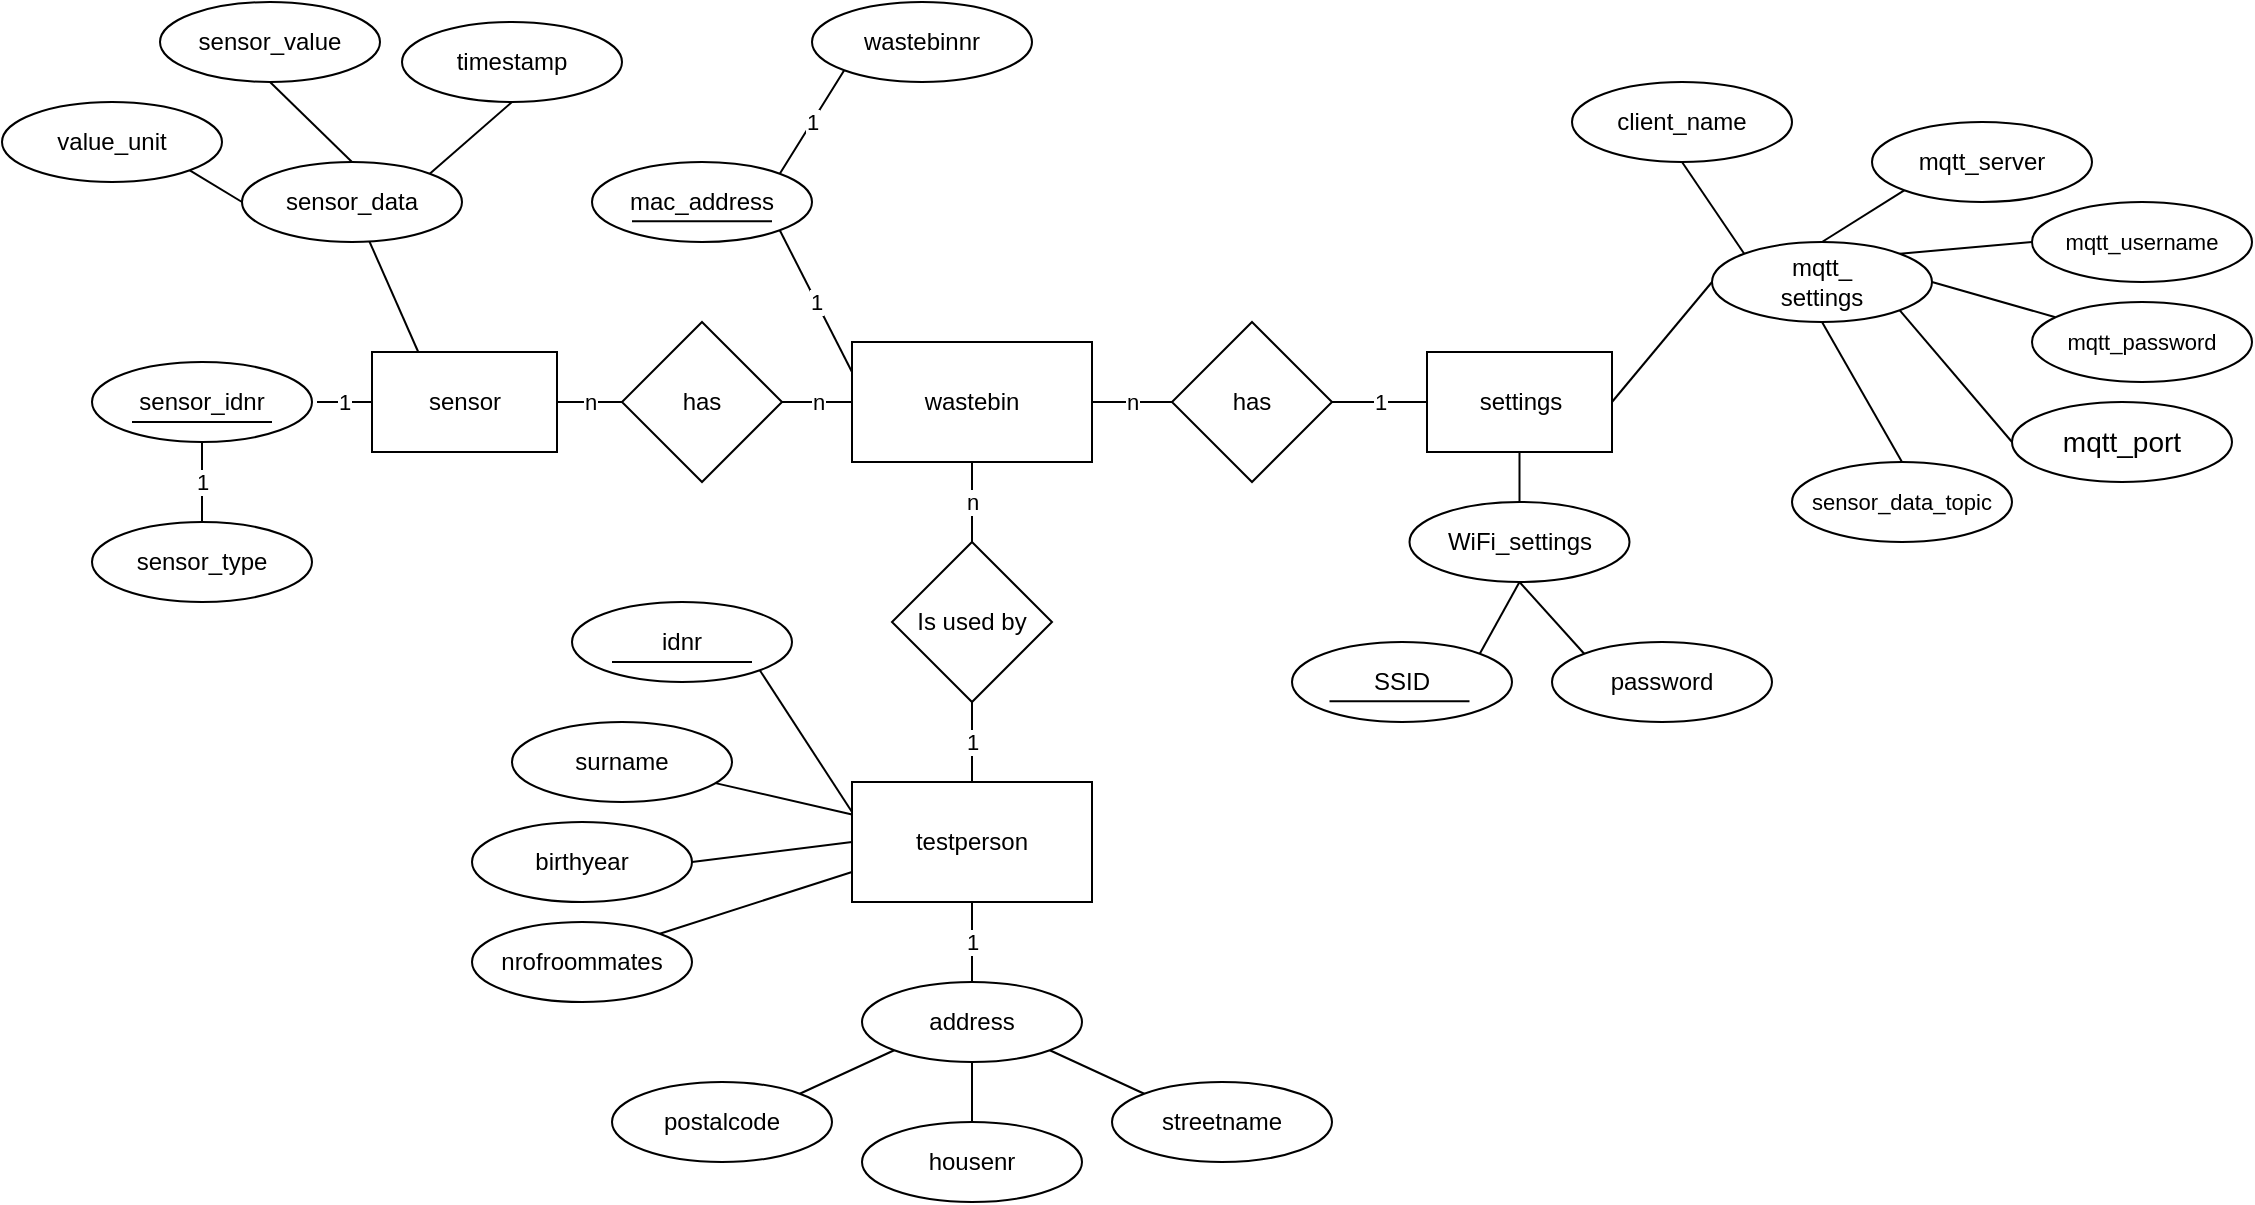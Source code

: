 <mxfile>
    <diagram id="QrXmkhVoq9gLwezN5p5O" name="Page-1">
        <mxGraphModel dx="986" dy="1602" grid="1" gridSize="10" guides="1" tooltips="1" connect="1" arrows="1" fold="1" page="1" pageScale="1" pageWidth="827" pageHeight="1169" math="0" shadow="0">
            <root>
                <mxCell id="0"/>
                <mxCell id="1" parent="0"/>
                <mxCell id="17" value="n" style="edgeStyle=none;html=1;exitX=0.5;exitY=1;exitDx=0;exitDy=0;entryX=0.5;entryY=0;entryDx=0;entryDy=0;endArrow=none;endFill=0;" parent="1" source="2" target="16" edge="1">
                    <mxGeometry relative="1" as="geometry"/>
                </mxCell>
                <mxCell id="116" value="n" style="edgeStyle=none;html=1;exitX=0;exitY=0.5;exitDx=0;exitDy=0;entryX=1;entryY=0.5;entryDx=0;entryDy=0;endArrow=none;endFill=0;startArrow=none;" parent="1" source="139" target="115" edge="1">
                    <mxGeometry relative="1" as="geometry">
                        <Array as="points"/>
                    </mxGeometry>
                </mxCell>
                <mxCell id="2" value="wastebin" style="rounded=0;whiteSpace=wrap;html=1;" parent="1" vertex="1">
                    <mxGeometry x="760" y="-20" width="120" height="60" as="geometry"/>
                </mxCell>
                <mxCell id="82" value="1" style="edgeStyle=none;html=1;exitX=1;exitY=1;exitDx=0;exitDy=0;entryX=0;entryY=0.25;entryDx=0;entryDy=0;endArrow=none;endFill=0;" parent="1" source="11" target="2" edge="1">
                    <mxGeometry relative="1" as="geometry"/>
                </mxCell>
                <mxCell id="141" value="1" style="edgeStyle=none;html=1;exitX=1;exitY=0;exitDx=0;exitDy=0;entryX=0;entryY=1;entryDx=0;entryDy=0;endArrow=none;endFill=0;" edge="1" parent="1" source="11" target="142">
                    <mxGeometry relative="1" as="geometry">
                        <mxPoint x="770" y="-150" as="targetPoint"/>
                        <Array as="points">
                            <mxPoint x="740" y="-130"/>
                        </Array>
                    </mxGeometry>
                </mxCell>
                <mxCell id="11" value="mac_address" style="ellipse;whiteSpace=wrap;html=1;" parent="1" vertex="1">
                    <mxGeometry x="630" y="-110" width="110" height="40" as="geometry"/>
                </mxCell>
                <mxCell id="110" style="edgeStyle=none;html=1;exitX=0.5;exitY=1;exitDx=0;exitDy=0;entryX=0;entryY=0;entryDx=0;entryDy=0;endArrow=none;endFill=0;" parent="1" source="14" target="49" edge="1">
                    <mxGeometry relative="1" as="geometry"/>
                </mxCell>
                <mxCell id="14" value="client_name" style="ellipse;whiteSpace=wrap;html=1;" parent="1" vertex="1">
                    <mxGeometry x="1120" y="-150" width="110" height="40" as="geometry"/>
                </mxCell>
                <mxCell id="19" value="1" style="edgeStyle=none;html=1;exitX=0.5;exitY=1;exitDx=0;exitDy=0;entryX=0.5;entryY=0;entryDx=0;entryDy=0;endArrow=none;endFill=0;" parent="1" source="16" target="18" edge="1">
                    <mxGeometry relative="1" as="geometry"/>
                </mxCell>
                <mxCell id="16" value="Is used by" style="rhombus;whiteSpace=wrap;html=1;" parent="1" vertex="1">
                    <mxGeometry x="780" y="80" width="80" height="80" as="geometry"/>
                </mxCell>
                <mxCell id="27" style="edgeStyle=none;html=1;exitX=0;exitY=0.25;exitDx=0;exitDy=0;entryX=1;entryY=1;entryDx=0;entryDy=0;endArrow=none;endFill=0;" parent="1" source="18" target="22" edge="1">
                    <mxGeometry relative="1" as="geometry">
                        <Array as="points"/>
                    </mxGeometry>
                </mxCell>
                <mxCell id="18" value="testperson" style="rounded=0;whiteSpace=wrap;html=1;" parent="1" vertex="1">
                    <mxGeometry x="760" y="200" width="120" height="60" as="geometry"/>
                </mxCell>
                <mxCell id="22" value="idnr" style="ellipse;whiteSpace=wrap;html=1;" parent="1" vertex="1">
                    <mxGeometry x="620" y="110" width="110" height="40" as="geometry"/>
                </mxCell>
                <mxCell id="112" value="" style="edgeStyle=none;html=1;fontSize=14;endArrow=none;endFill=0;" parent="1" source="23" target="18" edge="1">
                    <mxGeometry relative="1" as="geometry"/>
                </mxCell>
                <mxCell id="23" value="surname" style="ellipse;whiteSpace=wrap;html=1;" parent="1" vertex="1">
                    <mxGeometry x="590" y="170" width="110" height="40" as="geometry"/>
                </mxCell>
                <mxCell id="29" style="edgeStyle=none;html=1;endArrow=none;endFill=0;exitX=1;exitY=0.5;exitDx=0;exitDy=0;" parent="1" source="24" edge="1">
                    <mxGeometry relative="1" as="geometry">
                        <mxPoint x="760" y="230" as="targetPoint"/>
                    </mxGeometry>
                </mxCell>
                <mxCell id="24" value="birthyear" style="ellipse;whiteSpace=wrap;html=1;" parent="1" vertex="1">
                    <mxGeometry x="570" y="220" width="110" height="40" as="geometry"/>
                </mxCell>
                <mxCell id="31" style="edgeStyle=none;html=1;entryX=0;entryY=0.75;entryDx=0;entryDy=0;endArrow=none;endFill=0;exitX=1;exitY=0;exitDx=0;exitDy=0;" parent="1" source="30" target="18" edge="1">
                    <mxGeometry relative="1" as="geometry"/>
                </mxCell>
                <mxCell id="30" value="nrofroommates" style="ellipse;whiteSpace=wrap;html=1;" parent="1" vertex="1">
                    <mxGeometry x="570" y="270" width="110" height="40" as="geometry"/>
                </mxCell>
                <mxCell id="44" style="edgeStyle=none;html=1;exitX=0;exitY=0;exitDx=0;exitDy=0;entryX=1;entryY=1;entryDx=0;entryDy=0;endArrow=none;endFill=0;" parent="1" source="32" target="34" edge="1">
                    <mxGeometry relative="1" as="geometry"/>
                </mxCell>
                <mxCell id="32" value="streetname" style="ellipse;whiteSpace=wrap;html=1;" parent="1" vertex="1">
                    <mxGeometry x="890" y="350" width="110" height="40" as="geometry"/>
                </mxCell>
                <mxCell id="45" value="1" style="edgeStyle=none;html=1;exitX=0.5;exitY=0;exitDx=0;exitDy=0;endArrow=none;endFill=0;startArrow=none;" parent="1" source="34" target="18" edge="1">
                    <mxGeometry relative="1" as="geometry">
                        <mxPoint x="820" y="300" as="sourcePoint"/>
                    </mxGeometry>
                </mxCell>
                <mxCell id="34" value="address" style="ellipse;whiteSpace=wrap;html=1;" parent="1" vertex="1">
                    <mxGeometry x="765" y="300" width="110" height="40" as="geometry"/>
                </mxCell>
                <mxCell id="41" style="edgeStyle=none;html=1;exitX=0.5;exitY=0;exitDx=0;exitDy=0;entryX=0.5;entryY=1;entryDx=0;entryDy=0;endArrow=none;endFill=0;" parent="1" source="37" target="34" edge="1">
                    <mxGeometry relative="1" as="geometry"/>
                </mxCell>
                <mxCell id="37" value="housenr" style="ellipse;whiteSpace=wrap;html=1;" parent="1" vertex="1">
                    <mxGeometry x="765" y="370" width="110" height="40" as="geometry"/>
                </mxCell>
                <mxCell id="42" style="edgeStyle=none;html=1;exitX=1;exitY=0;exitDx=0;exitDy=0;entryX=0;entryY=1;entryDx=0;entryDy=0;endArrow=none;endFill=0;" parent="1" source="39" target="34" edge="1">
                    <mxGeometry relative="1" as="geometry"/>
                </mxCell>
                <mxCell id="39" value="postalcode" style="ellipse;whiteSpace=wrap;html=1;" parent="1" vertex="1">
                    <mxGeometry x="640" y="350" width="110" height="40" as="geometry"/>
                </mxCell>
                <mxCell id="51" style="edgeStyle=none;html=1;exitX=0;exitY=0.5;exitDx=0;exitDy=0;entryX=1;entryY=0.5;entryDx=0;entryDy=0;endArrow=none;endFill=0;" parent="1" source="49" target="88" edge="1">
                    <mxGeometry relative="1" as="geometry">
                        <mxPoint x="1150.0" y="10" as="targetPoint"/>
                    </mxGeometry>
                </mxCell>
                <mxCell id="60" style="edgeStyle=none;html=1;exitX=0.5;exitY=0;exitDx=0;exitDy=0;entryX=0;entryY=1;entryDx=0;entryDy=0;endArrow=none;endFill=0;" parent="1" source="49" target="58" edge="1">
                    <mxGeometry relative="1" as="geometry"/>
                </mxCell>
                <mxCell id="62" style="edgeStyle=none;html=1;exitX=1;exitY=0;exitDx=0;exitDy=0;entryX=0;entryY=0.5;entryDx=0;entryDy=0;endArrow=none;endFill=0;" parent="1" source="49" target="61" edge="1">
                    <mxGeometry relative="1" as="geometry"/>
                </mxCell>
                <mxCell id="66" style="edgeStyle=none;html=1;exitX=1;exitY=1;exitDx=0;exitDy=0;entryX=0;entryY=0.5;entryDx=0;entryDy=0;endArrow=none;endFill=0;" parent="1" source="49" target="65" edge="1">
                    <mxGeometry relative="1" as="geometry"/>
                </mxCell>
                <mxCell id="71" style="edgeStyle=none;html=1;exitX=0.5;exitY=1;exitDx=0;exitDy=0;entryX=0.5;entryY=0;entryDx=0;entryDy=0;endArrow=none;endFill=0;" parent="1" source="49" target="67" edge="1">
                    <mxGeometry relative="1" as="geometry"/>
                </mxCell>
                <mxCell id="49" value="mqtt_&lt;br&gt;settings" style="ellipse;whiteSpace=wrap;html=1;" parent="1" vertex="1">
                    <mxGeometry x="1190" y="-70" width="110" height="40" as="geometry"/>
                </mxCell>
                <mxCell id="53" value="n" style="edgeStyle=none;html=1;entryX=0;entryY=0.5;entryDx=0;entryDy=0;endArrow=none;endFill=0;" parent="1" source="2" target="52" edge="1">
                    <mxGeometry relative="1" as="geometry">
                        <mxPoint x="872.5" y="-20" as="sourcePoint"/>
                        <mxPoint x="1030.0" y="-110" as="targetPoint"/>
                    </mxGeometry>
                </mxCell>
                <mxCell id="54" value="1" style="edgeStyle=none;html=1;exitX=1;exitY=0.5;exitDx=0;exitDy=0;endArrow=none;endFill=0;entryX=0;entryY=0.5;entryDx=0;entryDy=0;" parent="1" source="52" target="88" edge="1">
                    <mxGeometry relative="1" as="geometry">
                        <mxPoint x="1040" y="10" as="targetPoint"/>
                    </mxGeometry>
                </mxCell>
                <mxCell id="52" value="has" style="rhombus;whiteSpace=wrap;html=1;" parent="1" vertex="1">
                    <mxGeometry x="920" y="-30" width="80" height="80" as="geometry"/>
                </mxCell>
                <mxCell id="58" value="mqtt_server" style="ellipse;whiteSpace=wrap;html=1;" parent="1" vertex="1">
                    <mxGeometry x="1270" y="-130" width="110" height="40" as="geometry"/>
                </mxCell>
                <mxCell id="61" value="&lt;font style=&quot;font-size: 11px;&quot;&gt;mqtt_username&lt;/font&gt;" style="ellipse;whiteSpace=wrap;html=1;" parent="1" vertex="1">
                    <mxGeometry x="1350" y="-90" width="110" height="40" as="geometry"/>
                </mxCell>
                <mxCell id="64" style="edgeStyle=none;html=1;entryX=1;entryY=0.5;entryDx=0;entryDy=0;endArrow=none;endFill=0;" parent="1" source="63" target="49" edge="1">
                    <mxGeometry relative="1" as="geometry"/>
                </mxCell>
                <mxCell id="63" value="&lt;span style=&quot;font-size: 11px;&quot;&gt;mqtt_password&lt;/span&gt;" style="ellipse;whiteSpace=wrap;html=1;" parent="1" vertex="1">
                    <mxGeometry x="1350" y="-40" width="110" height="40" as="geometry"/>
                </mxCell>
                <mxCell id="65" value="&lt;font style=&quot;font-size: 14px;&quot;&gt;mqtt_port&lt;/font&gt;" style="ellipse;whiteSpace=wrap;html=1;" parent="1" vertex="1">
                    <mxGeometry x="1340" y="10" width="110" height="40" as="geometry"/>
                </mxCell>
                <mxCell id="67" value="&lt;font style=&quot;font-size: 11px;&quot;&gt;sensor_data_topic&lt;/font&gt;" style="ellipse;whiteSpace=wrap;html=1;" parent="1" vertex="1">
                    <mxGeometry x="1230" y="40" width="110" height="40" as="geometry"/>
                </mxCell>
                <mxCell id="79" style="edgeStyle=none;html=1;exitX=0.5;exitY=1;exitDx=0;exitDy=0;entryX=1;entryY=0;entryDx=0;entryDy=0;endArrow=none;endFill=0;" parent="1" source="101" target="74" edge="1">
                    <mxGeometry relative="1" as="geometry">
                        <mxPoint x="1092.5" y="110" as="sourcePoint"/>
                    </mxGeometry>
                </mxCell>
                <mxCell id="74" value="SSID" style="ellipse;whiteSpace=wrap;html=1;" parent="1" vertex="1">
                    <mxGeometry x="980" y="130" width="110" height="40" as="geometry"/>
                </mxCell>
                <mxCell id="80" style="edgeStyle=none;html=1;exitX=0;exitY=0;exitDx=0;exitDy=0;endArrow=none;endFill=0;entryX=0.5;entryY=1;entryDx=0;entryDy=0;" parent="1" source="76" target="101" edge="1">
                    <mxGeometry relative="1" as="geometry">
                        <mxPoint x="1092.5" y="110" as="targetPoint"/>
                    </mxGeometry>
                </mxCell>
                <mxCell id="76" value="password" style="ellipse;whiteSpace=wrap;html=1;" parent="1" vertex="1">
                    <mxGeometry x="1110" y="130" width="110" height="40" as="geometry"/>
                </mxCell>
                <mxCell id="107" style="edgeStyle=none;html=1;exitX=0.5;exitY=1;exitDx=0;exitDy=0;entryX=0.5;entryY=0;entryDx=0;entryDy=0;endArrow=none;endFill=0;" parent="1" source="88" target="101" edge="1">
                    <mxGeometry relative="1" as="geometry"/>
                </mxCell>
                <mxCell id="88" value="settings" style="rounded=0;whiteSpace=wrap;html=1;" parent="1" vertex="1">
                    <mxGeometry x="1047.5" y="-15" width="92.5" height="50" as="geometry"/>
                </mxCell>
                <mxCell id="101" value="WiFi_settings" style="ellipse;whiteSpace=wrap;html=1;" parent="1" vertex="1">
                    <mxGeometry x="1038.75" y="60" width="110" height="40" as="geometry"/>
                </mxCell>
                <mxCell id="104" value="" style="endArrow=none;html=1;" parent="1" edge="1">
                    <mxGeometry width="50" height="50" relative="1" as="geometry">
                        <mxPoint x="650" y="-80.33" as="sourcePoint"/>
                        <mxPoint x="720" y="-80.33" as="targetPoint"/>
                    </mxGeometry>
                </mxCell>
                <mxCell id="105" value="" style="endArrow=none;html=1;" parent="1" edge="1">
                    <mxGeometry width="50" height="50" relative="1" as="geometry">
                        <mxPoint x="998.75" y="159.66" as="sourcePoint"/>
                        <mxPoint x="1068.75" y="159.66" as="targetPoint"/>
                    </mxGeometry>
                </mxCell>
                <mxCell id="106" value="" style="endArrow=none;html=1;" parent="1" edge="1">
                    <mxGeometry width="50" height="50" relative="1" as="geometry">
                        <mxPoint x="640" y="140" as="sourcePoint"/>
                        <mxPoint x="710" y="140" as="targetPoint"/>
                    </mxGeometry>
                </mxCell>
                <mxCell id="118" value="1" style="edgeStyle=none;html=1;exitX=0;exitY=0.5;exitDx=0;exitDy=0;entryX=1;entryY=0.5;entryDx=0;entryDy=0;endArrow=none;endFill=0;" parent="1" source="115" edge="1">
                    <mxGeometry relative="1" as="geometry">
                        <mxPoint x="492.5" y="10" as="targetPoint"/>
                    </mxGeometry>
                </mxCell>
                <mxCell id="134" style="edgeStyle=none;html=1;exitX=0.25;exitY=0;exitDx=0;exitDy=0;endArrow=none;endFill=0;" parent="1" source="115" edge="1">
                    <mxGeometry relative="1" as="geometry">
                        <mxPoint x="510" y="-90" as="targetPoint"/>
                    </mxGeometry>
                </mxCell>
                <mxCell id="115" value="sensor" style="rounded=0;whiteSpace=wrap;html=1;" parent="1" vertex="1">
                    <mxGeometry x="520" y="-15" width="92.5" height="50" as="geometry"/>
                </mxCell>
                <mxCell id="122" value="sensor_idnr" style="ellipse;whiteSpace=wrap;html=1;" parent="1" vertex="1">
                    <mxGeometry x="380" y="-10" width="110" height="40" as="geometry"/>
                </mxCell>
                <mxCell id="123" value="" style="endArrow=none;html=1;" parent="1" edge="1">
                    <mxGeometry width="50" height="50" relative="1" as="geometry">
                        <mxPoint x="400" y="20" as="sourcePoint"/>
                        <mxPoint x="470" y="20" as="targetPoint"/>
                    </mxGeometry>
                </mxCell>
                <mxCell id="126" value="1" style="edgeStyle=none;html=1;exitX=0.5;exitY=0;exitDx=0;exitDy=0;endArrow=none;endFill=0;entryX=0.5;entryY=1;entryDx=0;entryDy=0;" parent="1" source="124" target="122" edge="1">
                    <mxGeometry relative="1" as="geometry">
                        <mxPoint x="446" y="30" as="targetPoint"/>
                    </mxGeometry>
                </mxCell>
                <mxCell id="124" value="sensor_type" style="ellipse;whiteSpace=wrap;html=1;" parent="1" vertex="1">
                    <mxGeometry x="380" y="70" width="110" height="40" as="geometry"/>
                </mxCell>
                <mxCell id="127" value="sensor_value" style="ellipse;whiteSpace=wrap;html=1;" parent="1" vertex="1">
                    <mxGeometry x="414" y="-190" width="110" height="40" as="geometry"/>
                </mxCell>
                <mxCell id="130" value="value_unit" style="ellipse;whiteSpace=wrap;html=1;" parent="1" vertex="1">
                    <mxGeometry x="335" y="-140" width="110" height="40" as="geometry"/>
                </mxCell>
                <mxCell id="131" value="timestamp" style="ellipse;whiteSpace=wrap;html=1;" parent="1" vertex="1">
                    <mxGeometry x="535" y="-180" width="110" height="40" as="geometry"/>
                </mxCell>
                <mxCell id="136" style="edgeStyle=none;html=1;exitX=0;exitY=0.5;exitDx=0;exitDy=0;entryX=1;entryY=1;entryDx=0;entryDy=0;endArrow=none;endFill=0;" parent="1" source="135" target="130" edge="1">
                    <mxGeometry relative="1" as="geometry"/>
                </mxCell>
                <mxCell id="137" style="edgeStyle=none;html=1;exitX=0.5;exitY=0;exitDx=0;exitDy=0;entryX=0.5;entryY=1;entryDx=0;entryDy=0;endArrow=none;endFill=0;" parent="1" source="135" target="127" edge="1">
                    <mxGeometry relative="1" as="geometry"/>
                </mxCell>
                <mxCell id="138" style="edgeStyle=none;html=1;exitX=1;exitY=0;exitDx=0;exitDy=0;entryX=0.5;entryY=1;entryDx=0;entryDy=0;endArrow=none;endFill=0;" parent="1" source="135" target="131" edge="1">
                    <mxGeometry relative="1" as="geometry"/>
                </mxCell>
                <mxCell id="135" value="sensor_data" style="ellipse;whiteSpace=wrap;html=1;" parent="1" vertex="1">
                    <mxGeometry x="455" y="-110" width="110" height="40" as="geometry"/>
                </mxCell>
                <mxCell id="140" value="n" style="edgeStyle=none;html=1;exitX=0;exitY=0.5;exitDx=0;exitDy=0;entryX=1;entryY=0.5;entryDx=0;entryDy=0;endArrow=none;endFill=0;" parent="1" source="2" target="139" edge="1">
                    <mxGeometry relative="1" as="geometry">
                        <mxPoint x="760" y="10" as="sourcePoint"/>
                        <mxPoint x="612.5" y="10" as="targetPoint"/>
                        <Array as="points">
                            <mxPoint x="730" y="10"/>
                        </Array>
                    </mxGeometry>
                </mxCell>
                <mxCell id="139" value="has" style="rhombus;whiteSpace=wrap;html=1;" parent="1" vertex="1">
                    <mxGeometry x="645" y="-30" width="80" height="80" as="geometry"/>
                </mxCell>
                <mxCell id="142" value="wastebinnr" style="ellipse;whiteSpace=wrap;html=1;" vertex="1" parent="1">
                    <mxGeometry x="740" y="-190" width="110" height="40" as="geometry"/>
                </mxCell>
            </root>
        </mxGraphModel>
    </diagram>
</mxfile>